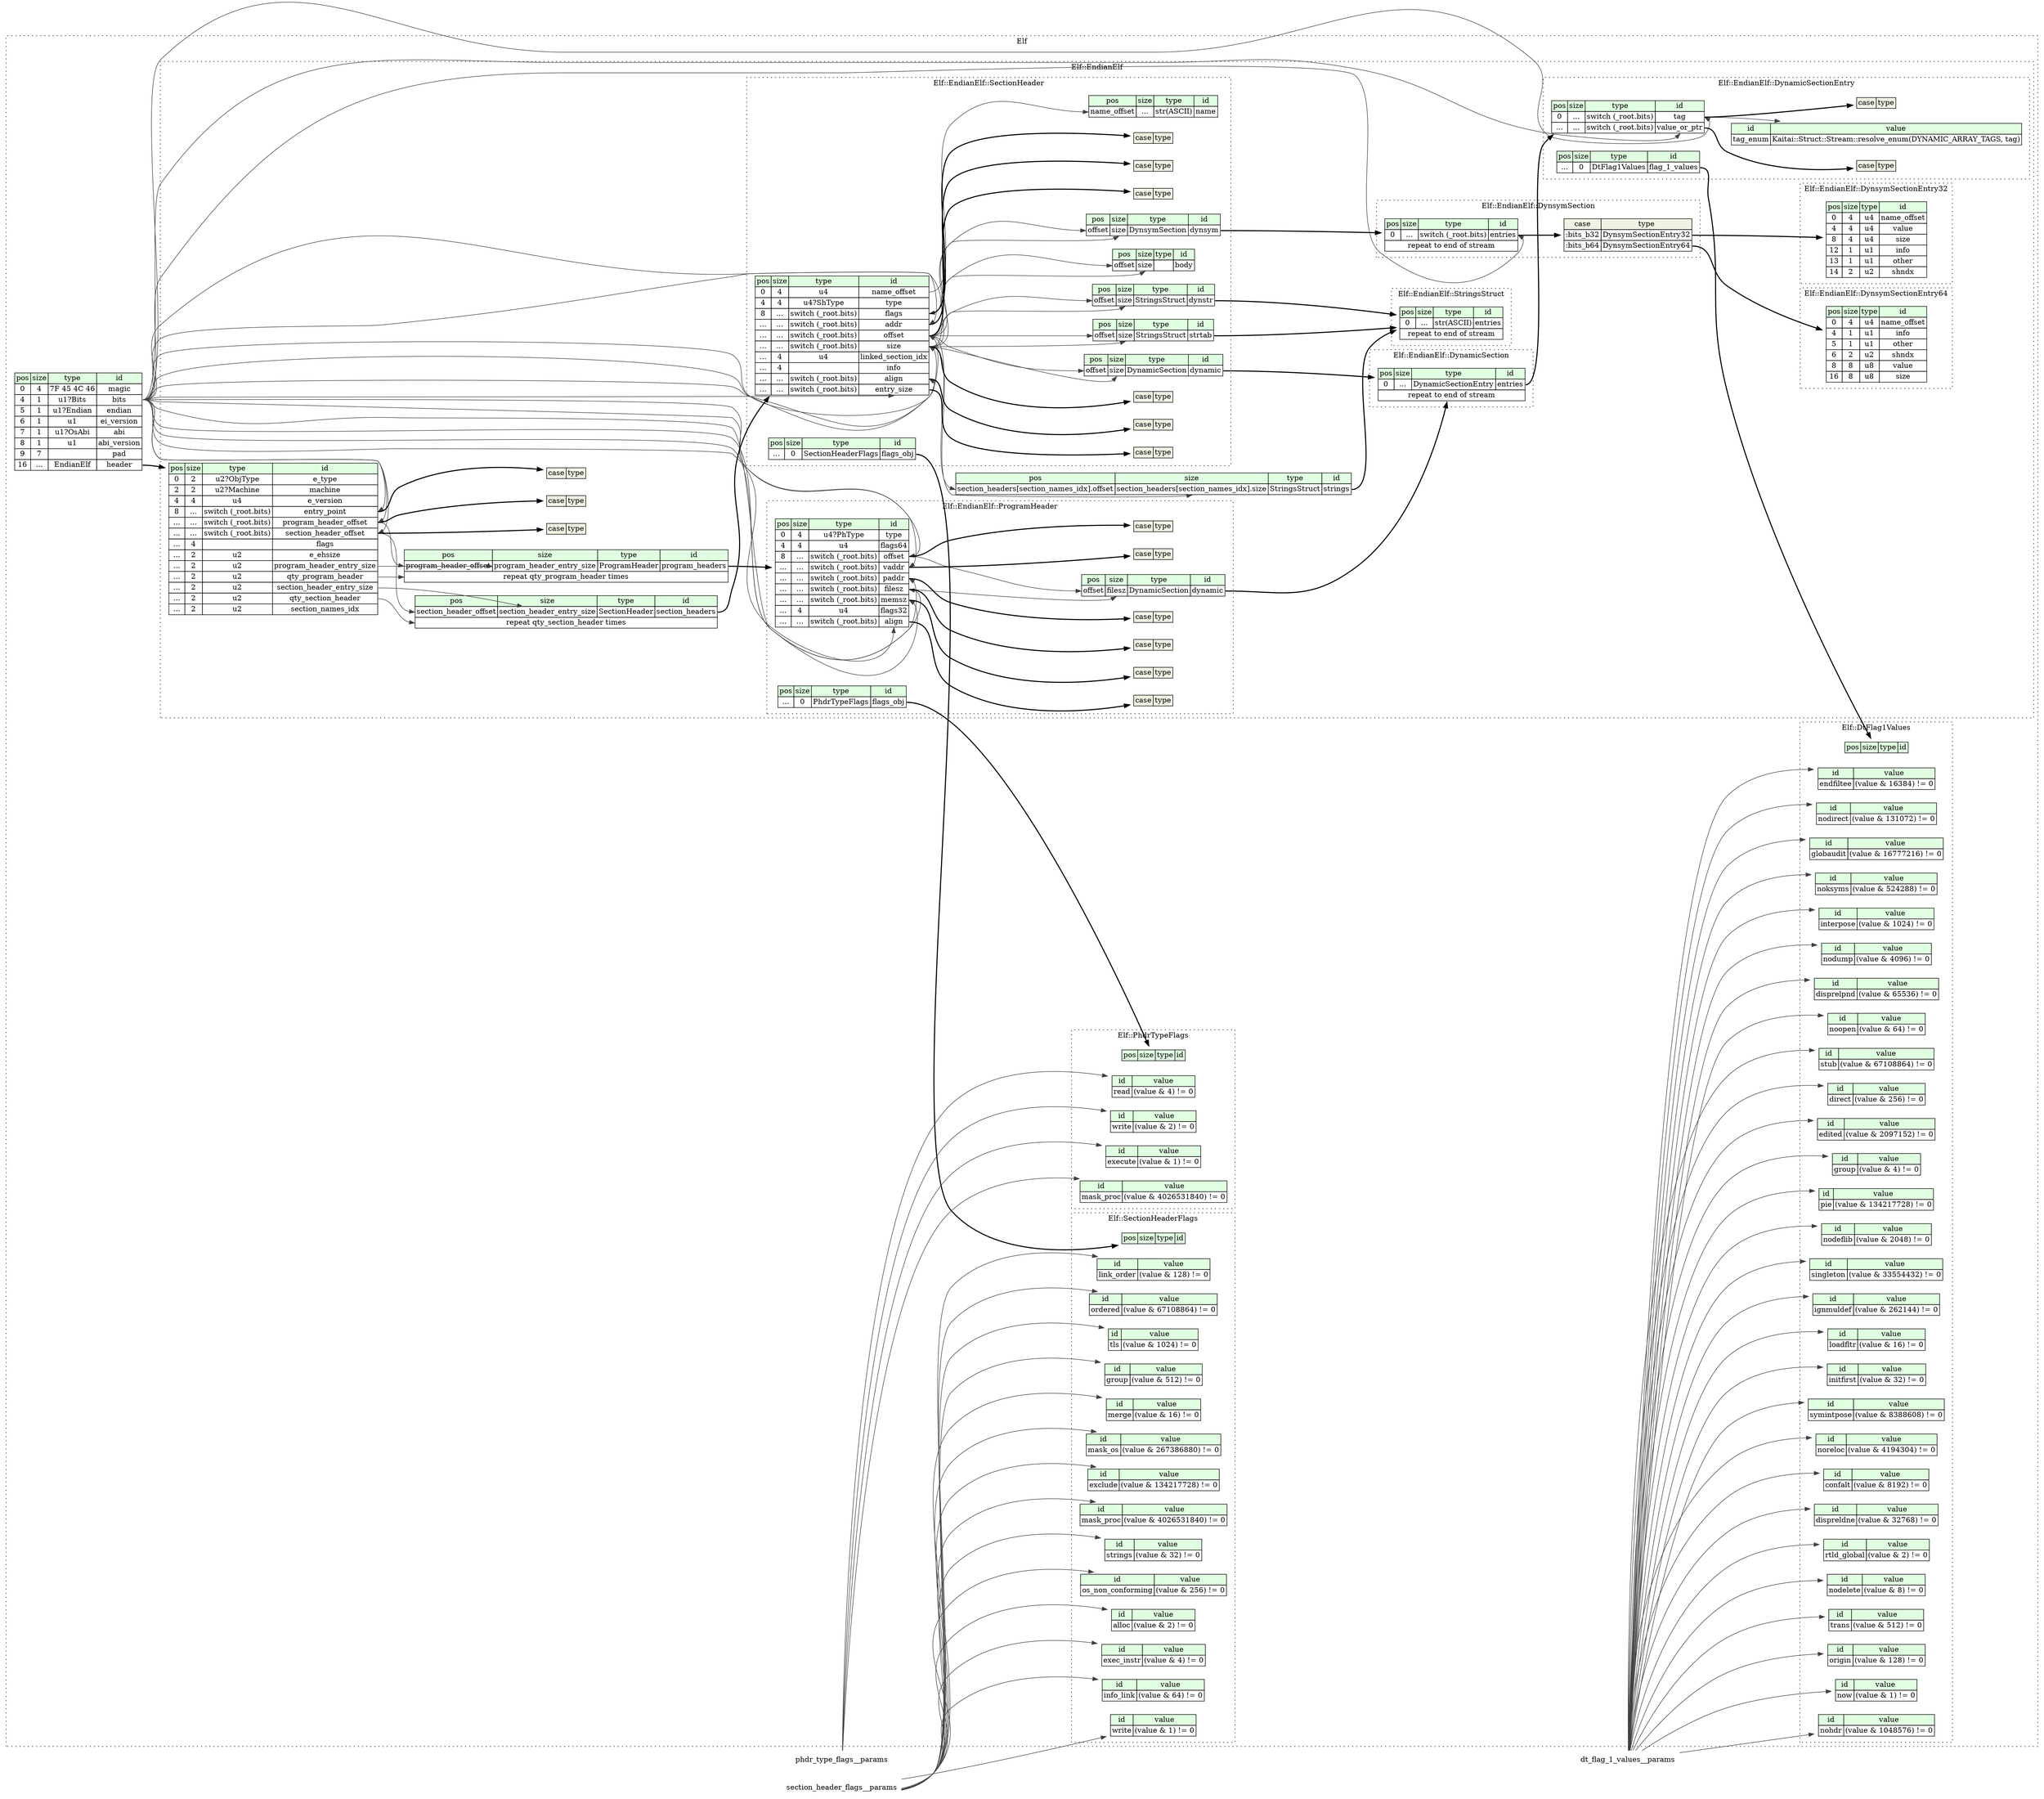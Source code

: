 digraph {
	rankdir=LR;
	node [shape=plaintext];
	subgraph cluster__elf {
		label="Elf";
		graph[style=dotted];

		elf__seq [label=<<TABLE BORDER="0" CELLBORDER="1" CELLSPACING="0">
			<TR><TD BGCOLOR="#E0FFE0">pos</TD><TD BGCOLOR="#E0FFE0">size</TD><TD BGCOLOR="#E0FFE0">type</TD><TD BGCOLOR="#E0FFE0">id</TD></TR>
			<TR><TD PORT="magic_pos">0</TD><TD PORT="magic_size">4</TD><TD>7F 45 4C 46</TD><TD PORT="magic_type">magic</TD></TR>
			<TR><TD PORT="bits_pos">4</TD><TD PORT="bits_size">1</TD><TD>u1?Bits</TD><TD PORT="bits_type">bits</TD></TR>
			<TR><TD PORT="endian_pos">5</TD><TD PORT="endian_size">1</TD><TD>u1?Endian</TD><TD PORT="endian_type">endian</TD></TR>
			<TR><TD PORT="ei_version_pos">6</TD><TD PORT="ei_version_size">1</TD><TD>u1</TD><TD PORT="ei_version_type">ei_version</TD></TR>
			<TR><TD PORT="abi_pos">7</TD><TD PORT="abi_size">1</TD><TD>u1?OsAbi</TD><TD PORT="abi_type">abi</TD></TR>
			<TR><TD PORT="abi_version_pos">8</TD><TD PORT="abi_version_size">1</TD><TD>u1</TD><TD PORT="abi_version_type">abi_version</TD></TR>
			<TR><TD PORT="pad_pos">9</TD><TD PORT="pad_size">7</TD><TD></TD><TD PORT="pad_type">pad</TD></TR>
			<TR><TD PORT="header_pos">16</TD><TD PORT="header_size">...</TD><TD>EndianElf</TD><TD PORT="header_type">header</TD></TR>
		</TABLE>>];
		subgraph cluster__phdr_type_flags {
			label="Elf::PhdrTypeFlags";
			graph[style=dotted];

			phdr_type_flags__seq [label=<<TABLE BORDER="0" CELLBORDER="1" CELLSPACING="0">
				<TR><TD BGCOLOR="#E0FFE0">pos</TD><TD BGCOLOR="#E0FFE0">size</TD><TD BGCOLOR="#E0FFE0">type</TD><TD BGCOLOR="#E0FFE0">id</TD></TR>
			</TABLE>>];
			phdr_type_flags__inst__read [label=<<TABLE BORDER="0" CELLBORDER="1" CELLSPACING="0">
				<TR><TD BGCOLOR="#E0FFE0">id</TD><TD BGCOLOR="#E0FFE0">value</TD></TR>
				<TR><TD>read</TD><TD>(value &amp; 4) != 0</TD></TR>
			</TABLE>>];
			phdr_type_flags__inst__write [label=<<TABLE BORDER="0" CELLBORDER="1" CELLSPACING="0">
				<TR><TD BGCOLOR="#E0FFE0">id</TD><TD BGCOLOR="#E0FFE0">value</TD></TR>
				<TR><TD>write</TD><TD>(value &amp; 2) != 0</TD></TR>
			</TABLE>>];
			phdr_type_flags__inst__execute [label=<<TABLE BORDER="0" CELLBORDER="1" CELLSPACING="0">
				<TR><TD BGCOLOR="#E0FFE0">id</TD><TD BGCOLOR="#E0FFE0">value</TD></TR>
				<TR><TD>execute</TD><TD>(value &amp; 1) != 0</TD></TR>
			</TABLE>>];
			phdr_type_flags__inst__mask_proc [label=<<TABLE BORDER="0" CELLBORDER="1" CELLSPACING="0">
				<TR><TD BGCOLOR="#E0FFE0">id</TD><TD BGCOLOR="#E0FFE0">value</TD></TR>
				<TR><TD>mask_proc</TD><TD>(value &amp; 4026531840) != 0</TD></TR>
			</TABLE>>];
		}
		subgraph cluster__section_header_flags {
			label="Elf::SectionHeaderFlags";
			graph[style=dotted];

			section_header_flags__seq [label=<<TABLE BORDER="0" CELLBORDER="1" CELLSPACING="0">
				<TR><TD BGCOLOR="#E0FFE0">pos</TD><TD BGCOLOR="#E0FFE0">size</TD><TD BGCOLOR="#E0FFE0">type</TD><TD BGCOLOR="#E0FFE0">id</TD></TR>
			</TABLE>>];
			section_header_flags__inst__merge [label=<<TABLE BORDER="0" CELLBORDER="1" CELLSPACING="0">
				<TR><TD BGCOLOR="#E0FFE0">id</TD><TD BGCOLOR="#E0FFE0">value</TD></TR>
				<TR><TD>merge</TD><TD>(value &amp; 16) != 0</TD></TR>
			</TABLE>>];
			section_header_flags__inst__mask_os [label=<<TABLE BORDER="0" CELLBORDER="1" CELLSPACING="0">
				<TR><TD BGCOLOR="#E0FFE0">id</TD><TD BGCOLOR="#E0FFE0">value</TD></TR>
				<TR><TD>mask_os</TD><TD>(value &amp; 267386880) != 0</TD></TR>
			</TABLE>>];
			section_header_flags__inst__exclude [label=<<TABLE BORDER="0" CELLBORDER="1" CELLSPACING="0">
				<TR><TD BGCOLOR="#E0FFE0">id</TD><TD BGCOLOR="#E0FFE0">value</TD></TR>
				<TR><TD>exclude</TD><TD>(value &amp; 134217728) != 0</TD></TR>
			</TABLE>>];
			section_header_flags__inst__mask_proc [label=<<TABLE BORDER="0" CELLBORDER="1" CELLSPACING="0">
				<TR><TD BGCOLOR="#E0FFE0">id</TD><TD BGCOLOR="#E0FFE0">value</TD></TR>
				<TR><TD>mask_proc</TD><TD>(value &amp; 4026531840) != 0</TD></TR>
			</TABLE>>];
			section_header_flags__inst__strings [label=<<TABLE BORDER="0" CELLBORDER="1" CELLSPACING="0">
				<TR><TD BGCOLOR="#E0FFE0">id</TD><TD BGCOLOR="#E0FFE0">value</TD></TR>
				<TR><TD>strings</TD><TD>(value &amp; 32) != 0</TD></TR>
			</TABLE>>];
			section_header_flags__inst__os_non_conforming [label=<<TABLE BORDER="0" CELLBORDER="1" CELLSPACING="0">
				<TR><TD BGCOLOR="#E0FFE0">id</TD><TD BGCOLOR="#E0FFE0">value</TD></TR>
				<TR><TD>os_non_conforming</TD><TD>(value &amp; 256) != 0</TD></TR>
			</TABLE>>];
			section_header_flags__inst__alloc [label=<<TABLE BORDER="0" CELLBORDER="1" CELLSPACING="0">
				<TR><TD BGCOLOR="#E0FFE0">id</TD><TD BGCOLOR="#E0FFE0">value</TD></TR>
				<TR><TD>alloc</TD><TD>(value &amp; 2) != 0</TD></TR>
			</TABLE>>];
			section_header_flags__inst__exec_instr [label=<<TABLE BORDER="0" CELLBORDER="1" CELLSPACING="0">
				<TR><TD BGCOLOR="#E0FFE0">id</TD><TD BGCOLOR="#E0FFE0">value</TD></TR>
				<TR><TD>exec_instr</TD><TD>(value &amp; 4) != 0</TD></TR>
			</TABLE>>];
			section_header_flags__inst__info_link [label=<<TABLE BORDER="0" CELLBORDER="1" CELLSPACING="0">
				<TR><TD BGCOLOR="#E0FFE0">id</TD><TD BGCOLOR="#E0FFE0">value</TD></TR>
				<TR><TD>info_link</TD><TD>(value &amp; 64) != 0</TD></TR>
			</TABLE>>];
			section_header_flags__inst__write [label=<<TABLE BORDER="0" CELLBORDER="1" CELLSPACING="0">
				<TR><TD BGCOLOR="#E0FFE0">id</TD><TD BGCOLOR="#E0FFE0">value</TD></TR>
				<TR><TD>write</TD><TD>(value &amp; 1) != 0</TD></TR>
			</TABLE>>];
			section_header_flags__inst__link_order [label=<<TABLE BORDER="0" CELLBORDER="1" CELLSPACING="0">
				<TR><TD BGCOLOR="#E0FFE0">id</TD><TD BGCOLOR="#E0FFE0">value</TD></TR>
				<TR><TD>link_order</TD><TD>(value &amp; 128) != 0</TD></TR>
			</TABLE>>];
			section_header_flags__inst__ordered [label=<<TABLE BORDER="0" CELLBORDER="1" CELLSPACING="0">
				<TR><TD BGCOLOR="#E0FFE0">id</TD><TD BGCOLOR="#E0FFE0">value</TD></TR>
				<TR><TD>ordered</TD><TD>(value &amp; 67108864) != 0</TD></TR>
			</TABLE>>];
			section_header_flags__inst__tls [label=<<TABLE BORDER="0" CELLBORDER="1" CELLSPACING="0">
				<TR><TD BGCOLOR="#E0FFE0">id</TD><TD BGCOLOR="#E0FFE0">value</TD></TR>
				<TR><TD>tls</TD><TD>(value &amp; 1024) != 0</TD></TR>
			</TABLE>>];
			section_header_flags__inst__group [label=<<TABLE BORDER="0" CELLBORDER="1" CELLSPACING="0">
				<TR><TD BGCOLOR="#E0FFE0">id</TD><TD BGCOLOR="#E0FFE0">value</TD></TR>
				<TR><TD>group</TD><TD>(value &amp; 512) != 0</TD></TR>
			</TABLE>>];
		}
		subgraph cluster__dt_flag_1_values {
			label="Elf::DtFlag1Values";
			graph[style=dotted];

			dt_flag_1_values__seq [label=<<TABLE BORDER="0" CELLBORDER="1" CELLSPACING="0">
				<TR><TD BGCOLOR="#E0FFE0">pos</TD><TD BGCOLOR="#E0FFE0">size</TD><TD BGCOLOR="#E0FFE0">type</TD><TD BGCOLOR="#E0FFE0">id</TD></TR>
			</TABLE>>];
			dt_flag_1_values__inst__singleton [label=<<TABLE BORDER="0" CELLBORDER="1" CELLSPACING="0">
				<TR><TD BGCOLOR="#E0FFE0">id</TD><TD BGCOLOR="#E0FFE0">value</TD></TR>
				<TR><TD>singleton</TD><TD>(value &amp; 33554432) != 0</TD></TR>
			</TABLE>>];
			dt_flag_1_values__inst__ignmuldef [label=<<TABLE BORDER="0" CELLBORDER="1" CELLSPACING="0">
				<TR><TD BGCOLOR="#E0FFE0">id</TD><TD BGCOLOR="#E0FFE0">value</TD></TR>
				<TR><TD>ignmuldef</TD><TD>(value &amp; 262144) != 0</TD></TR>
			</TABLE>>];
			dt_flag_1_values__inst__loadfltr [label=<<TABLE BORDER="0" CELLBORDER="1" CELLSPACING="0">
				<TR><TD BGCOLOR="#E0FFE0">id</TD><TD BGCOLOR="#E0FFE0">value</TD></TR>
				<TR><TD>loadfltr</TD><TD>(value &amp; 16) != 0</TD></TR>
			</TABLE>>];
			dt_flag_1_values__inst__initfirst [label=<<TABLE BORDER="0" CELLBORDER="1" CELLSPACING="0">
				<TR><TD BGCOLOR="#E0FFE0">id</TD><TD BGCOLOR="#E0FFE0">value</TD></TR>
				<TR><TD>initfirst</TD><TD>(value &amp; 32) != 0</TD></TR>
			</TABLE>>];
			dt_flag_1_values__inst__symintpose [label=<<TABLE BORDER="0" CELLBORDER="1" CELLSPACING="0">
				<TR><TD BGCOLOR="#E0FFE0">id</TD><TD BGCOLOR="#E0FFE0">value</TD></TR>
				<TR><TD>symintpose</TD><TD>(value &amp; 8388608) != 0</TD></TR>
			</TABLE>>];
			dt_flag_1_values__inst__noreloc [label=<<TABLE BORDER="0" CELLBORDER="1" CELLSPACING="0">
				<TR><TD BGCOLOR="#E0FFE0">id</TD><TD BGCOLOR="#E0FFE0">value</TD></TR>
				<TR><TD>noreloc</TD><TD>(value &amp; 4194304) != 0</TD></TR>
			</TABLE>>];
			dt_flag_1_values__inst__confalt [label=<<TABLE BORDER="0" CELLBORDER="1" CELLSPACING="0">
				<TR><TD BGCOLOR="#E0FFE0">id</TD><TD BGCOLOR="#E0FFE0">value</TD></TR>
				<TR><TD>confalt</TD><TD>(value &amp; 8192) != 0</TD></TR>
			</TABLE>>];
			dt_flag_1_values__inst__dispreldne [label=<<TABLE BORDER="0" CELLBORDER="1" CELLSPACING="0">
				<TR><TD BGCOLOR="#E0FFE0">id</TD><TD BGCOLOR="#E0FFE0">value</TD></TR>
				<TR><TD>dispreldne</TD><TD>(value &amp; 32768) != 0</TD></TR>
			</TABLE>>];
			dt_flag_1_values__inst__rtld_global [label=<<TABLE BORDER="0" CELLBORDER="1" CELLSPACING="0">
				<TR><TD BGCOLOR="#E0FFE0">id</TD><TD BGCOLOR="#E0FFE0">value</TD></TR>
				<TR><TD>rtld_global</TD><TD>(value &amp; 2) != 0</TD></TR>
			</TABLE>>];
			dt_flag_1_values__inst__nodelete [label=<<TABLE BORDER="0" CELLBORDER="1" CELLSPACING="0">
				<TR><TD BGCOLOR="#E0FFE0">id</TD><TD BGCOLOR="#E0FFE0">value</TD></TR>
				<TR><TD>nodelete</TD><TD>(value &amp; 8) != 0</TD></TR>
			</TABLE>>];
			dt_flag_1_values__inst__trans [label=<<TABLE BORDER="0" CELLBORDER="1" CELLSPACING="0">
				<TR><TD BGCOLOR="#E0FFE0">id</TD><TD BGCOLOR="#E0FFE0">value</TD></TR>
				<TR><TD>trans</TD><TD>(value &amp; 512) != 0</TD></TR>
			</TABLE>>];
			dt_flag_1_values__inst__origin [label=<<TABLE BORDER="0" CELLBORDER="1" CELLSPACING="0">
				<TR><TD BGCOLOR="#E0FFE0">id</TD><TD BGCOLOR="#E0FFE0">value</TD></TR>
				<TR><TD>origin</TD><TD>(value &amp; 128) != 0</TD></TR>
			</TABLE>>];
			dt_flag_1_values__inst__now [label=<<TABLE BORDER="0" CELLBORDER="1" CELLSPACING="0">
				<TR><TD BGCOLOR="#E0FFE0">id</TD><TD BGCOLOR="#E0FFE0">value</TD></TR>
				<TR><TD>now</TD><TD>(value &amp; 1) != 0</TD></TR>
			</TABLE>>];
			dt_flag_1_values__inst__nohdr [label=<<TABLE BORDER="0" CELLBORDER="1" CELLSPACING="0">
				<TR><TD BGCOLOR="#E0FFE0">id</TD><TD BGCOLOR="#E0FFE0">value</TD></TR>
				<TR><TD>nohdr</TD><TD>(value &amp; 1048576) != 0</TD></TR>
			</TABLE>>];
			dt_flag_1_values__inst__endfiltee [label=<<TABLE BORDER="0" CELLBORDER="1" CELLSPACING="0">
				<TR><TD BGCOLOR="#E0FFE0">id</TD><TD BGCOLOR="#E0FFE0">value</TD></TR>
				<TR><TD>endfiltee</TD><TD>(value &amp; 16384) != 0</TD></TR>
			</TABLE>>];
			dt_flag_1_values__inst__nodirect [label=<<TABLE BORDER="0" CELLBORDER="1" CELLSPACING="0">
				<TR><TD BGCOLOR="#E0FFE0">id</TD><TD BGCOLOR="#E0FFE0">value</TD></TR>
				<TR><TD>nodirect</TD><TD>(value &amp; 131072) != 0</TD></TR>
			</TABLE>>];
			dt_flag_1_values__inst__globaudit [label=<<TABLE BORDER="0" CELLBORDER="1" CELLSPACING="0">
				<TR><TD BGCOLOR="#E0FFE0">id</TD><TD BGCOLOR="#E0FFE0">value</TD></TR>
				<TR><TD>globaudit</TD><TD>(value &amp; 16777216) != 0</TD></TR>
			</TABLE>>];
			dt_flag_1_values__inst__noksyms [label=<<TABLE BORDER="0" CELLBORDER="1" CELLSPACING="0">
				<TR><TD BGCOLOR="#E0FFE0">id</TD><TD BGCOLOR="#E0FFE0">value</TD></TR>
				<TR><TD>noksyms</TD><TD>(value &amp; 524288) != 0</TD></TR>
			</TABLE>>];
			dt_flag_1_values__inst__interpose [label=<<TABLE BORDER="0" CELLBORDER="1" CELLSPACING="0">
				<TR><TD BGCOLOR="#E0FFE0">id</TD><TD BGCOLOR="#E0FFE0">value</TD></TR>
				<TR><TD>interpose</TD><TD>(value &amp; 1024) != 0</TD></TR>
			</TABLE>>];
			dt_flag_1_values__inst__nodump [label=<<TABLE BORDER="0" CELLBORDER="1" CELLSPACING="0">
				<TR><TD BGCOLOR="#E0FFE0">id</TD><TD BGCOLOR="#E0FFE0">value</TD></TR>
				<TR><TD>nodump</TD><TD>(value &amp; 4096) != 0</TD></TR>
			</TABLE>>];
			dt_flag_1_values__inst__disprelpnd [label=<<TABLE BORDER="0" CELLBORDER="1" CELLSPACING="0">
				<TR><TD BGCOLOR="#E0FFE0">id</TD><TD BGCOLOR="#E0FFE0">value</TD></TR>
				<TR><TD>disprelpnd</TD><TD>(value &amp; 65536) != 0</TD></TR>
			</TABLE>>];
			dt_flag_1_values__inst__noopen [label=<<TABLE BORDER="0" CELLBORDER="1" CELLSPACING="0">
				<TR><TD BGCOLOR="#E0FFE0">id</TD><TD BGCOLOR="#E0FFE0">value</TD></TR>
				<TR><TD>noopen</TD><TD>(value &amp; 64) != 0</TD></TR>
			</TABLE>>];
			dt_flag_1_values__inst__stub [label=<<TABLE BORDER="0" CELLBORDER="1" CELLSPACING="0">
				<TR><TD BGCOLOR="#E0FFE0">id</TD><TD BGCOLOR="#E0FFE0">value</TD></TR>
				<TR><TD>stub</TD><TD>(value &amp; 67108864) != 0</TD></TR>
			</TABLE>>];
			dt_flag_1_values__inst__direct [label=<<TABLE BORDER="0" CELLBORDER="1" CELLSPACING="0">
				<TR><TD BGCOLOR="#E0FFE0">id</TD><TD BGCOLOR="#E0FFE0">value</TD></TR>
				<TR><TD>direct</TD><TD>(value &amp; 256) != 0</TD></TR>
			</TABLE>>];
			dt_flag_1_values__inst__edited [label=<<TABLE BORDER="0" CELLBORDER="1" CELLSPACING="0">
				<TR><TD BGCOLOR="#E0FFE0">id</TD><TD BGCOLOR="#E0FFE0">value</TD></TR>
				<TR><TD>edited</TD><TD>(value &amp; 2097152) != 0</TD></TR>
			</TABLE>>];
			dt_flag_1_values__inst__group [label=<<TABLE BORDER="0" CELLBORDER="1" CELLSPACING="0">
				<TR><TD BGCOLOR="#E0FFE0">id</TD><TD BGCOLOR="#E0FFE0">value</TD></TR>
				<TR><TD>group</TD><TD>(value &amp; 4) != 0</TD></TR>
			</TABLE>>];
			dt_flag_1_values__inst__pie [label=<<TABLE BORDER="0" CELLBORDER="1" CELLSPACING="0">
				<TR><TD BGCOLOR="#E0FFE0">id</TD><TD BGCOLOR="#E0FFE0">value</TD></TR>
				<TR><TD>pie</TD><TD>(value &amp; 134217728) != 0</TD></TR>
			</TABLE>>];
			dt_flag_1_values__inst__nodeflib [label=<<TABLE BORDER="0" CELLBORDER="1" CELLSPACING="0">
				<TR><TD BGCOLOR="#E0FFE0">id</TD><TD BGCOLOR="#E0FFE0">value</TD></TR>
				<TR><TD>nodeflib</TD><TD>(value &amp; 2048) != 0</TD></TR>
			</TABLE>>];
		}
		subgraph cluster__endian_elf {
			label="Elf::EndianElf";
			graph[style=dotted];

			endian_elf__seq [label=<<TABLE BORDER="0" CELLBORDER="1" CELLSPACING="0">
				<TR><TD BGCOLOR="#E0FFE0">pos</TD><TD BGCOLOR="#E0FFE0">size</TD><TD BGCOLOR="#E0FFE0">type</TD><TD BGCOLOR="#E0FFE0">id</TD></TR>
				<TR><TD PORT="e_type_pos">0</TD><TD PORT="e_type_size">2</TD><TD>u2?ObjType</TD><TD PORT="e_type_type">e_type</TD></TR>
				<TR><TD PORT="machine_pos">2</TD><TD PORT="machine_size">2</TD><TD>u2?Machine</TD><TD PORT="machine_type">machine</TD></TR>
				<TR><TD PORT="e_version_pos">4</TD><TD PORT="e_version_size">4</TD><TD>u4</TD><TD PORT="e_version_type">e_version</TD></TR>
				<TR><TD PORT="entry_point_pos">8</TD><TD PORT="entry_point_size">...</TD><TD>switch (_root.bits)</TD><TD PORT="entry_point_type">entry_point</TD></TR>
				<TR><TD PORT="program_header_offset_pos">...</TD><TD PORT="program_header_offset_size">...</TD><TD>switch (_root.bits)</TD><TD PORT="program_header_offset_type">program_header_offset</TD></TR>
				<TR><TD PORT="section_header_offset_pos">...</TD><TD PORT="section_header_offset_size">...</TD><TD>switch (_root.bits)</TD><TD PORT="section_header_offset_type">section_header_offset</TD></TR>
				<TR><TD PORT="flags_pos">...</TD><TD PORT="flags_size">4</TD><TD></TD><TD PORT="flags_type">flags</TD></TR>
				<TR><TD PORT="e_ehsize_pos">...</TD><TD PORT="e_ehsize_size">2</TD><TD>u2</TD><TD PORT="e_ehsize_type">e_ehsize</TD></TR>
				<TR><TD PORT="program_header_entry_size_pos">...</TD><TD PORT="program_header_entry_size_size">2</TD><TD>u2</TD><TD PORT="program_header_entry_size_type">program_header_entry_size</TD></TR>
				<TR><TD PORT="qty_program_header_pos">...</TD><TD PORT="qty_program_header_size">2</TD><TD>u2</TD><TD PORT="qty_program_header_type">qty_program_header</TD></TR>
				<TR><TD PORT="section_header_entry_size_pos">...</TD><TD PORT="section_header_entry_size_size">2</TD><TD>u2</TD><TD PORT="section_header_entry_size_type">section_header_entry_size</TD></TR>
				<TR><TD PORT="qty_section_header_pos">...</TD><TD PORT="qty_section_header_size">2</TD><TD>u2</TD><TD PORT="qty_section_header_type">qty_section_header</TD></TR>
				<TR><TD PORT="section_names_idx_pos">...</TD><TD PORT="section_names_idx_size">2</TD><TD>u2</TD><TD PORT="section_names_idx_type">section_names_idx</TD></TR>
			</TABLE>>];
			endian_elf__inst__program_headers [label=<<TABLE BORDER="0" CELLBORDER="1" CELLSPACING="0">
				<TR><TD BGCOLOR="#E0FFE0">pos</TD><TD BGCOLOR="#E0FFE0">size</TD><TD BGCOLOR="#E0FFE0">type</TD><TD BGCOLOR="#E0FFE0">id</TD></TR>
				<TR><TD PORT="program_headers_pos">program_header_offset</TD><TD PORT="program_headers_size">program_header_entry_size</TD><TD>ProgramHeader</TD><TD PORT="program_headers_type">program_headers</TD></TR>
				<TR><TD COLSPAN="4" PORT="program_headers__repeat">repeat qty_program_header times</TD></TR>
			</TABLE>>];
			endian_elf__inst__section_headers [label=<<TABLE BORDER="0" CELLBORDER="1" CELLSPACING="0">
				<TR><TD BGCOLOR="#E0FFE0">pos</TD><TD BGCOLOR="#E0FFE0">size</TD><TD BGCOLOR="#E0FFE0">type</TD><TD BGCOLOR="#E0FFE0">id</TD></TR>
				<TR><TD PORT="section_headers_pos">section_header_offset</TD><TD PORT="section_headers_size">section_header_entry_size</TD><TD>SectionHeader</TD><TD PORT="section_headers_type">section_headers</TD></TR>
				<TR><TD COLSPAN="4" PORT="section_headers__repeat">repeat qty_section_header times</TD></TR>
			</TABLE>>];
			endian_elf__inst__strings [label=<<TABLE BORDER="0" CELLBORDER="1" CELLSPACING="0">
				<TR><TD BGCOLOR="#E0FFE0">pos</TD><TD BGCOLOR="#E0FFE0">size</TD><TD BGCOLOR="#E0FFE0">type</TD><TD BGCOLOR="#E0FFE0">id</TD></TR>
				<TR><TD PORT="strings_pos">section_headers[section_names_idx].offset</TD><TD PORT="strings_size">section_headers[section_names_idx].size</TD><TD>StringsStruct</TD><TD PORT="strings_type">strings</TD></TR>
			</TABLE>>];
endian_elf__seq_entry_point_switch [label=<<TABLE BORDER="0" CELLBORDER="1" CELLSPACING="0">
	<TR><TD BGCOLOR="#F0F2E4">case</TD><TD BGCOLOR="#F0F2E4">type</TD></TR>
</TABLE>>];
endian_elf__seq_program_header_offset_switch [label=<<TABLE BORDER="0" CELLBORDER="1" CELLSPACING="0">
	<TR><TD BGCOLOR="#F0F2E4">case</TD><TD BGCOLOR="#F0F2E4">type</TD></TR>
</TABLE>>];
endian_elf__seq_section_header_offset_switch [label=<<TABLE BORDER="0" CELLBORDER="1" CELLSPACING="0">
	<TR><TD BGCOLOR="#F0F2E4">case</TD><TD BGCOLOR="#F0F2E4">type</TD></TR>
</TABLE>>];
			subgraph cluster__dynsym_section_entry64 {
				label="Elf::EndianElf::DynsymSectionEntry64";
				graph[style=dotted];

				dynsym_section_entry64__seq [label=<<TABLE BORDER="0" CELLBORDER="1" CELLSPACING="0">
					<TR><TD BGCOLOR="#E0FFE0">pos</TD><TD BGCOLOR="#E0FFE0">size</TD><TD BGCOLOR="#E0FFE0">type</TD><TD BGCOLOR="#E0FFE0">id</TD></TR>
					<TR><TD PORT="name_offset_pos">0</TD><TD PORT="name_offset_size">4</TD><TD>u4</TD><TD PORT="name_offset_type">name_offset</TD></TR>
					<TR><TD PORT="info_pos">4</TD><TD PORT="info_size">1</TD><TD>u1</TD><TD PORT="info_type">info</TD></TR>
					<TR><TD PORT="other_pos">5</TD><TD PORT="other_size">1</TD><TD>u1</TD><TD PORT="other_type">other</TD></TR>
					<TR><TD PORT="shndx_pos">6</TD><TD PORT="shndx_size">2</TD><TD>u2</TD><TD PORT="shndx_type">shndx</TD></TR>
					<TR><TD PORT="value_pos">8</TD><TD PORT="value_size">8</TD><TD>u8</TD><TD PORT="value_type">value</TD></TR>
					<TR><TD PORT="size_pos">16</TD><TD PORT="size_size">8</TD><TD>u8</TD><TD PORT="size_type">size</TD></TR>
				</TABLE>>];
			}
			subgraph cluster__program_header {
				label="Elf::EndianElf::ProgramHeader";
				graph[style=dotted];

				program_header__seq [label=<<TABLE BORDER="0" CELLBORDER="1" CELLSPACING="0">
					<TR><TD BGCOLOR="#E0FFE0">pos</TD><TD BGCOLOR="#E0FFE0">size</TD><TD BGCOLOR="#E0FFE0">type</TD><TD BGCOLOR="#E0FFE0">id</TD></TR>
					<TR><TD PORT="type_pos">0</TD><TD PORT="type_size">4</TD><TD>u4?PhType</TD><TD PORT="type_type">type</TD></TR>
					<TR><TD PORT="flags64_pos">4</TD><TD PORT="flags64_size">4</TD><TD>u4</TD><TD PORT="flags64_type">flags64</TD></TR>
					<TR><TD PORT="offset_pos">8</TD><TD PORT="offset_size">...</TD><TD>switch (_root.bits)</TD><TD PORT="offset_type">offset</TD></TR>
					<TR><TD PORT="vaddr_pos">...</TD><TD PORT="vaddr_size">...</TD><TD>switch (_root.bits)</TD><TD PORT="vaddr_type">vaddr</TD></TR>
					<TR><TD PORT="paddr_pos">...</TD><TD PORT="paddr_size">...</TD><TD>switch (_root.bits)</TD><TD PORT="paddr_type">paddr</TD></TR>
					<TR><TD PORT="filesz_pos">...</TD><TD PORT="filesz_size">...</TD><TD>switch (_root.bits)</TD><TD PORT="filesz_type">filesz</TD></TR>
					<TR><TD PORT="memsz_pos">...</TD><TD PORT="memsz_size">...</TD><TD>switch (_root.bits)</TD><TD PORT="memsz_type">memsz</TD></TR>
					<TR><TD PORT="flags32_pos">...</TD><TD PORT="flags32_size">4</TD><TD>u4</TD><TD PORT="flags32_type">flags32</TD></TR>
					<TR><TD PORT="align_pos">...</TD><TD PORT="align_size">...</TD><TD>switch (_root.bits)</TD><TD PORT="align_type">align</TD></TR>
				</TABLE>>];
				program_header__inst__dynamic [label=<<TABLE BORDER="0" CELLBORDER="1" CELLSPACING="0">
					<TR><TD BGCOLOR="#E0FFE0">pos</TD><TD BGCOLOR="#E0FFE0">size</TD><TD BGCOLOR="#E0FFE0">type</TD><TD BGCOLOR="#E0FFE0">id</TD></TR>
					<TR><TD PORT="dynamic_pos">offset</TD><TD PORT="dynamic_size">filesz</TD><TD>DynamicSection</TD><TD PORT="dynamic_type">dynamic</TD></TR>
				</TABLE>>];
				program_header__inst__flags_obj [label=<<TABLE BORDER="0" CELLBORDER="1" CELLSPACING="0">
					<TR><TD BGCOLOR="#E0FFE0">pos</TD><TD BGCOLOR="#E0FFE0">size</TD><TD BGCOLOR="#E0FFE0">type</TD><TD BGCOLOR="#E0FFE0">id</TD></TR>
					<TR><TD PORT="flags_obj_pos">...</TD><TD PORT="flags_obj_size">0</TD><TD>PhdrTypeFlags</TD><TD PORT="flags_obj_type">flags_obj</TD></TR>
				</TABLE>>];
program_header__seq_offset_switch [label=<<TABLE BORDER="0" CELLBORDER="1" CELLSPACING="0">
	<TR><TD BGCOLOR="#F0F2E4">case</TD><TD BGCOLOR="#F0F2E4">type</TD></TR>
</TABLE>>];
program_header__seq_vaddr_switch [label=<<TABLE BORDER="0" CELLBORDER="1" CELLSPACING="0">
	<TR><TD BGCOLOR="#F0F2E4">case</TD><TD BGCOLOR="#F0F2E4">type</TD></TR>
</TABLE>>];
program_header__seq_paddr_switch [label=<<TABLE BORDER="0" CELLBORDER="1" CELLSPACING="0">
	<TR><TD BGCOLOR="#F0F2E4">case</TD><TD BGCOLOR="#F0F2E4">type</TD></TR>
</TABLE>>];
program_header__seq_filesz_switch [label=<<TABLE BORDER="0" CELLBORDER="1" CELLSPACING="0">
	<TR><TD BGCOLOR="#F0F2E4">case</TD><TD BGCOLOR="#F0F2E4">type</TD></TR>
</TABLE>>];
program_header__seq_memsz_switch [label=<<TABLE BORDER="0" CELLBORDER="1" CELLSPACING="0">
	<TR><TD BGCOLOR="#F0F2E4">case</TD><TD BGCOLOR="#F0F2E4">type</TD></TR>
</TABLE>>];
program_header__seq_align_switch [label=<<TABLE BORDER="0" CELLBORDER="1" CELLSPACING="0">
	<TR><TD BGCOLOR="#F0F2E4">case</TD><TD BGCOLOR="#F0F2E4">type</TD></TR>
</TABLE>>];
			}
			subgraph cluster__dynamic_section_entry {
				label="Elf::EndianElf::DynamicSectionEntry";
				graph[style=dotted];

				dynamic_section_entry__seq [label=<<TABLE BORDER="0" CELLBORDER="1" CELLSPACING="0">
					<TR><TD BGCOLOR="#E0FFE0">pos</TD><TD BGCOLOR="#E0FFE0">size</TD><TD BGCOLOR="#E0FFE0">type</TD><TD BGCOLOR="#E0FFE0">id</TD></TR>
					<TR><TD PORT="tag_pos">0</TD><TD PORT="tag_size">...</TD><TD>switch (_root.bits)</TD><TD PORT="tag_type">tag</TD></TR>
					<TR><TD PORT="value_or_ptr_pos">...</TD><TD PORT="value_or_ptr_size">...</TD><TD>switch (_root.bits)</TD><TD PORT="value_or_ptr_type">value_or_ptr</TD></TR>
				</TABLE>>];
				dynamic_section_entry__inst__tag_enum [label=<<TABLE BORDER="0" CELLBORDER="1" CELLSPACING="0">
					<TR><TD BGCOLOR="#E0FFE0">id</TD><TD BGCOLOR="#E0FFE0">value</TD></TR>
					<TR><TD>tag_enum</TD><TD>Kaitai::Struct::Stream::resolve_enum(DYNAMIC_ARRAY_TAGS, tag)</TD></TR>
				</TABLE>>];
				dynamic_section_entry__inst__flag_1_values [label=<<TABLE BORDER="0" CELLBORDER="1" CELLSPACING="0">
					<TR><TD BGCOLOR="#E0FFE0">pos</TD><TD BGCOLOR="#E0FFE0">size</TD><TD BGCOLOR="#E0FFE0">type</TD><TD BGCOLOR="#E0FFE0">id</TD></TR>
					<TR><TD PORT="flag_1_values_pos">...</TD><TD PORT="flag_1_values_size">0</TD><TD>DtFlag1Values</TD><TD PORT="flag_1_values_type">flag_1_values</TD></TR>
				</TABLE>>];
dynamic_section_entry__seq_tag_switch [label=<<TABLE BORDER="0" CELLBORDER="1" CELLSPACING="0">
	<TR><TD BGCOLOR="#F0F2E4">case</TD><TD BGCOLOR="#F0F2E4">type</TD></TR>
</TABLE>>];
dynamic_section_entry__seq_value_or_ptr_switch [label=<<TABLE BORDER="0" CELLBORDER="1" CELLSPACING="0">
	<TR><TD BGCOLOR="#F0F2E4">case</TD><TD BGCOLOR="#F0F2E4">type</TD></TR>
</TABLE>>];
			}
			subgraph cluster__section_header {
				label="Elf::EndianElf::SectionHeader";
				graph[style=dotted];

				section_header__seq [label=<<TABLE BORDER="0" CELLBORDER="1" CELLSPACING="0">
					<TR><TD BGCOLOR="#E0FFE0">pos</TD><TD BGCOLOR="#E0FFE0">size</TD><TD BGCOLOR="#E0FFE0">type</TD><TD BGCOLOR="#E0FFE0">id</TD></TR>
					<TR><TD PORT="name_offset_pos">0</TD><TD PORT="name_offset_size">4</TD><TD>u4</TD><TD PORT="name_offset_type">name_offset</TD></TR>
					<TR><TD PORT="type_pos">4</TD><TD PORT="type_size">4</TD><TD>u4?ShType</TD><TD PORT="type_type">type</TD></TR>
					<TR><TD PORT="flags_pos">8</TD><TD PORT="flags_size">...</TD><TD>switch (_root.bits)</TD><TD PORT="flags_type">flags</TD></TR>
					<TR><TD PORT="addr_pos">...</TD><TD PORT="addr_size">...</TD><TD>switch (_root.bits)</TD><TD PORT="addr_type">addr</TD></TR>
					<TR><TD PORT="offset_pos">...</TD><TD PORT="offset_size">...</TD><TD>switch (_root.bits)</TD><TD PORT="offset_type">offset</TD></TR>
					<TR><TD PORT="size_pos">...</TD><TD PORT="size_size">...</TD><TD>switch (_root.bits)</TD><TD PORT="size_type">size</TD></TR>
					<TR><TD PORT="linked_section_idx_pos">...</TD><TD PORT="linked_section_idx_size">4</TD><TD>u4</TD><TD PORT="linked_section_idx_type">linked_section_idx</TD></TR>
					<TR><TD PORT="info_pos">...</TD><TD PORT="info_size">4</TD><TD></TD><TD PORT="info_type">info</TD></TR>
					<TR><TD PORT="align_pos">...</TD><TD PORT="align_size">...</TD><TD>switch (_root.bits)</TD><TD PORT="align_type">align</TD></TR>
					<TR><TD PORT="entry_size_pos">...</TD><TD PORT="entry_size_size">...</TD><TD>switch (_root.bits)</TD><TD PORT="entry_size_type">entry_size</TD></TR>
				</TABLE>>];
				section_header__inst__dynstr [label=<<TABLE BORDER="0" CELLBORDER="1" CELLSPACING="0">
					<TR><TD BGCOLOR="#E0FFE0">pos</TD><TD BGCOLOR="#E0FFE0">size</TD><TD BGCOLOR="#E0FFE0">type</TD><TD BGCOLOR="#E0FFE0">id</TD></TR>
					<TR><TD PORT="dynstr_pos">offset</TD><TD PORT="dynstr_size">size</TD><TD>StringsStruct</TD><TD PORT="dynstr_type">dynstr</TD></TR>
				</TABLE>>];
				section_header__inst__dynsym [label=<<TABLE BORDER="0" CELLBORDER="1" CELLSPACING="0">
					<TR><TD BGCOLOR="#E0FFE0">pos</TD><TD BGCOLOR="#E0FFE0">size</TD><TD BGCOLOR="#E0FFE0">type</TD><TD BGCOLOR="#E0FFE0">id</TD></TR>
					<TR><TD PORT="dynsym_pos">offset</TD><TD PORT="dynsym_size">size</TD><TD>DynsymSection</TD><TD PORT="dynsym_type">dynsym</TD></TR>
				</TABLE>>];
				section_header__inst__body [label=<<TABLE BORDER="0" CELLBORDER="1" CELLSPACING="0">
					<TR><TD BGCOLOR="#E0FFE0">pos</TD><TD BGCOLOR="#E0FFE0">size</TD><TD BGCOLOR="#E0FFE0">type</TD><TD BGCOLOR="#E0FFE0">id</TD></TR>
					<TR><TD PORT="body_pos">offset</TD><TD PORT="body_size">size</TD><TD></TD><TD PORT="body_type">body</TD></TR>
				</TABLE>>];
				section_header__inst__flags_obj [label=<<TABLE BORDER="0" CELLBORDER="1" CELLSPACING="0">
					<TR><TD BGCOLOR="#E0FFE0">pos</TD><TD BGCOLOR="#E0FFE0">size</TD><TD BGCOLOR="#E0FFE0">type</TD><TD BGCOLOR="#E0FFE0">id</TD></TR>
					<TR><TD PORT="flags_obj_pos">...</TD><TD PORT="flags_obj_size">0</TD><TD>SectionHeaderFlags</TD><TD PORT="flags_obj_type">flags_obj</TD></TR>
				</TABLE>>];
				section_header__inst__strtab [label=<<TABLE BORDER="0" CELLBORDER="1" CELLSPACING="0">
					<TR><TD BGCOLOR="#E0FFE0">pos</TD><TD BGCOLOR="#E0FFE0">size</TD><TD BGCOLOR="#E0FFE0">type</TD><TD BGCOLOR="#E0FFE0">id</TD></TR>
					<TR><TD PORT="strtab_pos">offset</TD><TD PORT="strtab_size">size</TD><TD>StringsStruct</TD><TD PORT="strtab_type">strtab</TD></TR>
				</TABLE>>];
				section_header__inst__name [label=<<TABLE BORDER="0" CELLBORDER="1" CELLSPACING="0">
					<TR><TD BGCOLOR="#E0FFE0">pos</TD><TD BGCOLOR="#E0FFE0">size</TD><TD BGCOLOR="#E0FFE0">type</TD><TD BGCOLOR="#E0FFE0">id</TD></TR>
					<TR><TD PORT="name_pos">name_offset</TD><TD PORT="name_size">...</TD><TD>str(ASCII)</TD><TD PORT="name_type">name</TD></TR>
				</TABLE>>];
				section_header__inst__dynamic [label=<<TABLE BORDER="0" CELLBORDER="1" CELLSPACING="0">
					<TR><TD BGCOLOR="#E0FFE0">pos</TD><TD BGCOLOR="#E0FFE0">size</TD><TD BGCOLOR="#E0FFE0">type</TD><TD BGCOLOR="#E0FFE0">id</TD></TR>
					<TR><TD PORT="dynamic_pos">offset</TD><TD PORT="dynamic_size">size</TD><TD>DynamicSection</TD><TD PORT="dynamic_type">dynamic</TD></TR>
				</TABLE>>];
section_header__seq_flags_switch [label=<<TABLE BORDER="0" CELLBORDER="1" CELLSPACING="0">
	<TR><TD BGCOLOR="#F0F2E4">case</TD><TD BGCOLOR="#F0F2E4">type</TD></TR>
</TABLE>>];
section_header__seq_addr_switch [label=<<TABLE BORDER="0" CELLBORDER="1" CELLSPACING="0">
	<TR><TD BGCOLOR="#F0F2E4">case</TD><TD BGCOLOR="#F0F2E4">type</TD></TR>
</TABLE>>];
section_header__seq_offset_switch [label=<<TABLE BORDER="0" CELLBORDER="1" CELLSPACING="0">
	<TR><TD BGCOLOR="#F0F2E4">case</TD><TD BGCOLOR="#F0F2E4">type</TD></TR>
</TABLE>>];
section_header__seq_size_switch [label=<<TABLE BORDER="0" CELLBORDER="1" CELLSPACING="0">
	<TR><TD BGCOLOR="#F0F2E4">case</TD><TD BGCOLOR="#F0F2E4">type</TD></TR>
</TABLE>>];
section_header__seq_align_switch [label=<<TABLE BORDER="0" CELLBORDER="1" CELLSPACING="0">
	<TR><TD BGCOLOR="#F0F2E4">case</TD><TD BGCOLOR="#F0F2E4">type</TD></TR>
</TABLE>>];
section_header__seq_entry_size_switch [label=<<TABLE BORDER="0" CELLBORDER="1" CELLSPACING="0">
	<TR><TD BGCOLOR="#F0F2E4">case</TD><TD BGCOLOR="#F0F2E4">type</TD></TR>
</TABLE>>];
			}
			subgraph cluster__dynamic_section {
				label="Elf::EndianElf::DynamicSection";
				graph[style=dotted];

				dynamic_section__seq [label=<<TABLE BORDER="0" CELLBORDER="1" CELLSPACING="0">
					<TR><TD BGCOLOR="#E0FFE0">pos</TD><TD BGCOLOR="#E0FFE0">size</TD><TD BGCOLOR="#E0FFE0">type</TD><TD BGCOLOR="#E0FFE0">id</TD></TR>
					<TR><TD PORT="entries_pos">0</TD><TD PORT="entries_size">...</TD><TD>DynamicSectionEntry</TD><TD PORT="entries_type">entries</TD></TR>
					<TR><TD COLSPAN="4" PORT="entries__repeat">repeat to end of stream</TD></TR>
				</TABLE>>];
			}
			subgraph cluster__dynsym_section {
				label="Elf::EndianElf::DynsymSection";
				graph[style=dotted];

				dynsym_section__seq [label=<<TABLE BORDER="0" CELLBORDER="1" CELLSPACING="0">
					<TR><TD BGCOLOR="#E0FFE0">pos</TD><TD BGCOLOR="#E0FFE0">size</TD><TD BGCOLOR="#E0FFE0">type</TD><TD BGCOLOR="#E0FFE0">id</TD></TR>
					<TR><TD PORT="entries_pos">0</TD><TD PORT="entries_size">...</TD><TD>switch (_root.bits)</TD><TD PORT="entries_type">entries</TD></TR>
					<TR><TD COLSPAN="4" PORT="entries__repeat">repeat to end of stream</TD></TR>
				</TABLE>>];
dynsym_section__seq_entries_switch [label=<<TABLE BORDER="0" CELLBORDER="1" CELLSPACING="0">
	<TR><TD BGCOLOR="#F0F2E4">case</TD><TD BGCOLOR="#F0F2E4">type</TD></TR>
	<TR><TD>:bits_b32</TD><TD PORT="case0">DynsymSectionEntry32</TD></TR>
	<TR><TD>:bits_b64</TD><TD PORT="case1">DynsymSectionEntry64</TD></TR>
</TABLE>>];
			}
			subgraph cluster__dynsym_section_entry32 {
				label="Elf::EndianElf::DynsymSectionEntry32";
				graph[style=dotted];

				dynsym_section_entry32__seq [label=<<TABLE BORDER="0" CELLBORDER="1" CELLSPACING="0">
					<TR><TD BGCOLOR="#E0FFE0">pos</TD><TD BGCOLOR="#E0FFE0">size</TD><TD BGCOLOR="#E0FFE0">type</TD><TD BGCOLOR="#E0FFE0">id</TD></TR>
					<TR><TD PORT="name_offset_pos">0</TD><TD PORT="name_offset_size">4</TD><TD>u4</TD><TD PORT="name_offset_type">name_offset</TD></TR>
					<TR><TD PORT="value_pos">4</TD><TD PORT="value_size">4</TD><TD>u4</TD><TD PORT="value_type">value</TD></TR>
					<TR><TD PORT="size_pos">8</TD><TD PORT="size_size">4</TD><TD>u4</TD><TD PORT="size_type">size</TD></TR>
					<TR><TD PORT="info_pos">12</TD><TD PORT="info_size">1</TD><TD>u1</TD><TD PORT="info_type">info</TD></TR>
					<TR><TD PORT="other_pos">13</TD><TD PORT="other_size">1</TD><TD>u1</TD><TD PORT="other_type">other</TD></TR>
					<TR><TD PORT="shndx_pos">14</TD><TD PORT="shndx_size">2</TD><TD>u2</TD><TD PORT="shndx_type">shndx</TD></TR>
				</TABLE>>];
			}
			subgraph cluster__strings_struct {
				label="Elf::EndianElf::StringsStruct";
				graph[style=dotted];

				strings_struct__seq [label=<<TABLE BORDER="0" CELLBORDER="1" CELLSPACING="0">
					<TR><TD BGCOLOR="#E0FFE0">pos</TD><TD BGCOLOR="#E0FFE0">size</TD><TD BGCOLOR="#E0FFE0">type</TD><TD BGCOLOR="#E0FFE0">id</TD></TR>
					<TR><TD PORT="entries_pos">0</TD><TD PORT="entries_size">...</TD><TD>str(ASCII)</TD><TD PORT="entries_type">entries</TD></TR>
					<TR><TD COLSPAN="4" PORT="entries__repeat">repeat to end of stream</TD></TR>
				</TABLE>>];
			}
		}
	}
	elf__seq:header_type -> endian_elf__seq [style=bold];
	phdr_type_flags__params:value_type -> phdr_type_flags__inst__read [color="#404040"];
	phdr_type_flags__params:value_type -> phdr_type_flags__inst__write [color="#404040"];
	phdr_type_flags__params:value_type -> phdr_type_flags__inst__execute [color="#404040"];
	phdr_type_flags__params:value_type -> phdr_type_flags__inst__mask_proc [color="#404040"];
	section_header_flags__params:value_type -> section_header_flags__inst__merge [color="#404040"];
	section_header_flags__params:value_type -> section_header_flags__inst__mask_os [color="#404040"];
	section_header_flags__params:value_type -> section_header_flags__inst__exclude [color="#404040"];
	section_header_flags__params:value_type -> section_header_flags__inst__mask_proc [color="#404040"];
	section_header_flags__params:value_type -> section_header_flags__inst__strings [color="#404040"];
	section_header_flags__params:value_type -> section_header_flags__inst__os_non_conforming [color="#404040"];
	section_header_flags__params:value_type -> section_header_flags__inst__alloc [color="#404040"];
	section_header_flags__params:value_type -> section_header_flags__inst__exec_instr [color="#404040"];
	section_header_flags__params:value_type -> section_header_flags__inst__info_link [color="#404040"];
	section_header_flags__params:value_type -> section_header_flags__inst__write [color="#404040"];
	section_header_flags__params:value_type -> section_header_flags__inst__link_order [color="#404040"];
	section_header_flags__params:value_type -> section_header_flags__inst__ordered [color="#404040"];
	section_header_flags__params:value_type -> section_header_flags__inst__tls [color="#404040"];
	section_header_flags__params:value_type -> section_header_flags__inst__group [color="#404040"];
	dt_flag_1_values__params:value_type -> dt_flag_1_values__inst__singleton [color="#404040"];
	dt_flag_1_values__params:value_type -> dt_flag_1_values__inst__ignmuldef [color="#404040"];
	dt_flag_1_values__params:value_type -> dt_flag_1_values__inst__loadfltr [color="#404040"];
	dt_flag_1_values__params:value_type -> dt_flag_1_values__inst__initfirst [color="#404040"];
	dt_flag_1_values__params:value_type -> dt_flag_1_values__inst__symintpose [color="#404040"];
	dt_flag_1_values__params:value_type -> dt_flag_1_values__inst__noreloc [color="#404040"];
	dt_flag_1_values__params:value_type -> dt_flag_1_values__inst__confalt [color="#404040"];
	dt_flag_1_values__params:value_type -> dt_flag_1_values__inst__dispreldne [color="#404040"];
	dt_flag_1_values__params:value_type -> dt_flag_1_values__inst__rtld_global [color="#404040"];
	dt_flag_1_values__params:value_type -> dt_flag_1_values__inst__nodelete [color="#404040"];
	dt_flag_1_values__params:value_type -> dt_flag_1_values__inst__trans [color="#404040"];
	dt_flag_1_values__params:value_type -> dt_flag_1_values__inst__origin [color="#404040"];
	dt_flag_1_values__params:value_type -> dt_flag_1_values__inst__now [color="#404040"];
	dt_flag_1_values__params:value_type -> dt_flag_1_values__inst__nohdr [color="#404040"];
	dt_flag_1_values__params:value_type -> dt_flag_1_values__inst__endfiltee [color="#404040"];
	dt_flag_1_values__params:value_type -> dt_flag_1_values__inst__nodirect [color="#404040"];
	dt_flag_1_values__params:value_type -> dt_flag_1_values__inst__globaudit [color="#404040"];
	dt_flag_1_values__params:value_type -> dt_flag_1_values__inst__noksyms [color="#404040"];
	dt_flag_1_values__params:value_type -> dt_flag_1_values__inst__interpose [color="#404040"];
	dt_flag_1_values__params:value_type -> dt_flag_1_values__inst__nodump [color="#404040"];
	dt_flag_1_values__params:value_type -> dt_flag_1_values__inst__disprelpnd [color="#404040"];
	dt_flag_1_values__params:value_type -> dt_flag_1_values__inst__noopen [color="#404040"];
	dt_flag_1_values__params:value_type -> dt_flag_1_values__inst__stub [color="#404040"];
	dt_flag_1_values__params:value_type -> dt_flag_1_values__inst__direct [color="#404040"];
	dt_flag_1_values__params:value_type -> dt_flag_1_values__inst__edited [color="#404040"];
	dt_flag_1_values__params:value_type -> dt_flag_1_values__inst__group [color="#404040"];
	dt_flag_1_values__params:value_type -> dt_flag_1_values__inst__pie [color="#404040"];
	dt_flag_1_values__params:value_type -> dt_flag_1_values__inst__nodeflib [color="#404040"];
	endian_elf__seq:entry_point_type -> endian_elf__seq_entry_point_switch [style=bold];
	elf__seq:bits_type -> endian_elf__seq:entry_point_type [color="#404040"];
	endian_elf__seq:program_header_offset_type -> endian_elf__seq_program_header_offset_switch [style=bold];
	elf__seq:bits_type -> endian_elf__seq:program_header_offset_type [color="#404040"];
	endian_elf__seq:section_header_offset_type -> endian_elf__seq_section_header_offset_switch [style=bold];
	elf__seq:bits_type -> endian_elf__seq:section_header_offset_type [color="#404040"];
	endian_elf__seq:program_header_offset_type -> endian_elf__inst__program_headers:program_headers_pos [color="#404040"];
	endian_elf__seq:program_header_entry_size_type -> endian_elf__inst__program_headers:program_headers_size [color="#404040"];
	endian_elf__inst__program_headers:program_headers_type -> program_header__seq [style=bold];
	endian_elf__seq:qty_program_header_type -> endian_elf__inst__program_headers:program_headers__repeat [color="#404040"];
	endian_elf__seq:section_header_offset_type -> endian_elf__inst__section_headers:section_headers_pos [color="#404040"];
	endian_elf__seq:section_header_entry_size_type -> endian_elf__inst__section_headers:section_headers_size [color="#404040"];
	endian_elf__inst__section_headers:section_headers_type -> section_header__seq [style=bold];
	endian_elf__seq:qty_section_header_type -> endian_elf__inst__section_headers:section_headers__repeat [color="#404040"];
	section_header__seq:offset_type -> endian_elf__inst__strings:strings_pos [color="#404040"];
	section_header__seq:size_type -> endian_elf__inst__strings:strings_size [color="#404040"];
	endian_elf__inst__strings:strings_type -> strings_struct__seq [style=bold];
	program_header__seq:offset_type -> program_header__seq_offset_switch [style=bold];
	elf__seq:bits_type -> program_header__seq:offset_type [color="#404040"];
	program_header__seq:vaddr_type -> program_header__seq_vaddr_switch [style=bold];
	elf__seq:bits_type -> program_header__seq:vaddr_type [color="#404040"];
	program_header__seq:paddr_type -> program_header__seq_paddr_switch [style=bold];
	elf__seq:bits_type -> program_header__seq:paddr_type [color="#404040"];
	program_header__seq:filesz_type -> program_header__seq_filesz_switch [style=bold];
	elf__seq:bits_type -> program_header__seq:filesz_type [color="#404040"];
	program_header__seq:memsz_type -> program_header__seq_memsz_switch [style=bold];
	elf__seq:bits_type -> program_header__seq:memsz_type [color="#404040"];
	program_header__seq:align_type -> program_header__seq_align_switch [style=bold];
	elf__seq:bits_type -> program_header__seq:align_type [color="#404040"];
	program_header__seq:offset_type -> program_header__inst__dynamic:dynamic_pos [color="#404040"];
	program_header__seq:filesz_type -> program_header__inst__dynamic:dynamic_size [color="#404040"];
	program_header__inst__dynamic:dynamic_type -> dynamic_section__seq [style=bold];
	program_header__inst__flags_obj:flags_obj_type -> phdr_type_flags__seq [style=bold];
	dynamic_section_entry__seq:tag_type -> dynamic_section_entry__seq_tag_switch [style=bold];
	elf__seq:bits_type -> dynamic_section_entry__seq:tag_type [color="#404040"];
	dynamic_section_entry__seq:value_or_ptr_type -> dynamic_section_entry__seq_value_or_ptr_switch [style=bold];
	elf__seq:bits_type -> dynamic_section_entry__seq:value_or_ptr_type [color="#404040"];
	dynamic_section_entry__seq:tag_type -> dynamic_section_entry__inst__tag_enum [color="#404040"];
	dynamic_section_entry__inst__flag_1_values:flag_1_values_type -> dt_flag_1_values__seq [style=bold];
	section_header__seq:flags_type -> section_header__seq_flags_switch [style=bold];
	elf__seq:bits_type -> section_header__seq:flags_type [color="#404040"];
	section_header__seq:addr_type -> section_header__seq_addr_switch [style=bold];
	elf__seq:bits_type -> section_header__seq:addr_type [color="#404040"];
	section_header__seq:offset_type -> section_header__seq_offset_switch [style=bold];
	elf__seq:bits_type -> section_header__seq:offset_type [color="#404040"];
	section_header__seq:size_type -> section_header__seq_size_switch [style=bold];
	elf__seq:bits_type -> section_header__seq:size_type [color="#404040"];
	section_header__seq:align_type -> section_header__seq_align_switch [style=bold];
	elf__seq:bits_type -> section_header__seq:align_type [color="#404040"];
	section_header__seq:entry_size_type -> section_header__seq_entry_size_switch [style=bold];
	elf__seq:bits_type -> section_header__seq:entry_size_type [color="#404040"];
	section_header__seq:offset_type -> section_header__inst__dynstr:dynstr_pos [color="#404040"];
	section_header__seq:size_type -> section_header__inst__dynstr:dynstr_size [color="#404040"];
	section_header__inst__dynstr:dynstr_type -> strings_struct__seq [style=bold];
	section_header__seq:offset_type -> section_header__inst__dynsym:dynsym_pos [color="#404040"];
	section_header__seq:size_type -> section_header__inst__dynsym:dynsym_size [color="#404040"];
	section_header__inst__dynsym:dynsym_type -> dynsym_section__seq [style=bold];
	section_header__seq:offset_type -> section_header__inst__body:body_pos [color="#404040"];
	section_header__seq:size_type -> section_header__inst__body:body_size [color="#404040"];
	section_header__inst__flags_obj:flags_obj_type -> section_header_flags__seq [style=bold];
	section_header__seq:offset_type -> section_header__inst__strtab:strtab_pos [color="#404040"];
	section_header__seq:size_type -> section_header__inst__strtab:strtab_size [color="#404040"];
	section_header__inst__strtab:strtab_type -> strings_struct__seq [style=bold];
	section_header__seq:name_offset_type -> section_header__inst__name:name_pos [color="#404040"];
	section_header__seq:offset_type -> section_header__inst__dynamic:dynamic_pos [color="#404040"];
	section_header__seq:size_type -> section_header__inst__dynamic:dynamic_size [color="#404040"];
	section_header__inst__dynamic:dynamic_type -> dynamic_section__seq [style=bold];
	dynamic_section__seq:entries_type -> dynamic_section_entry__seq [style=bold];
	dynsym_section__seq:entries_type -> dynsym_section__seq_entries_switch [style=bold];
	dynsym_section__seq_entries_switch:case0 -> dynsym_section_entry32__seq [style=bold];
	dynsym_section__seq_entries_switch:case1 -> dynsym_section_entry64__seq [style=bold];
	elf__seq:bits_type -> dynsym_section__seq:entries_type [color="#404040"];
}
